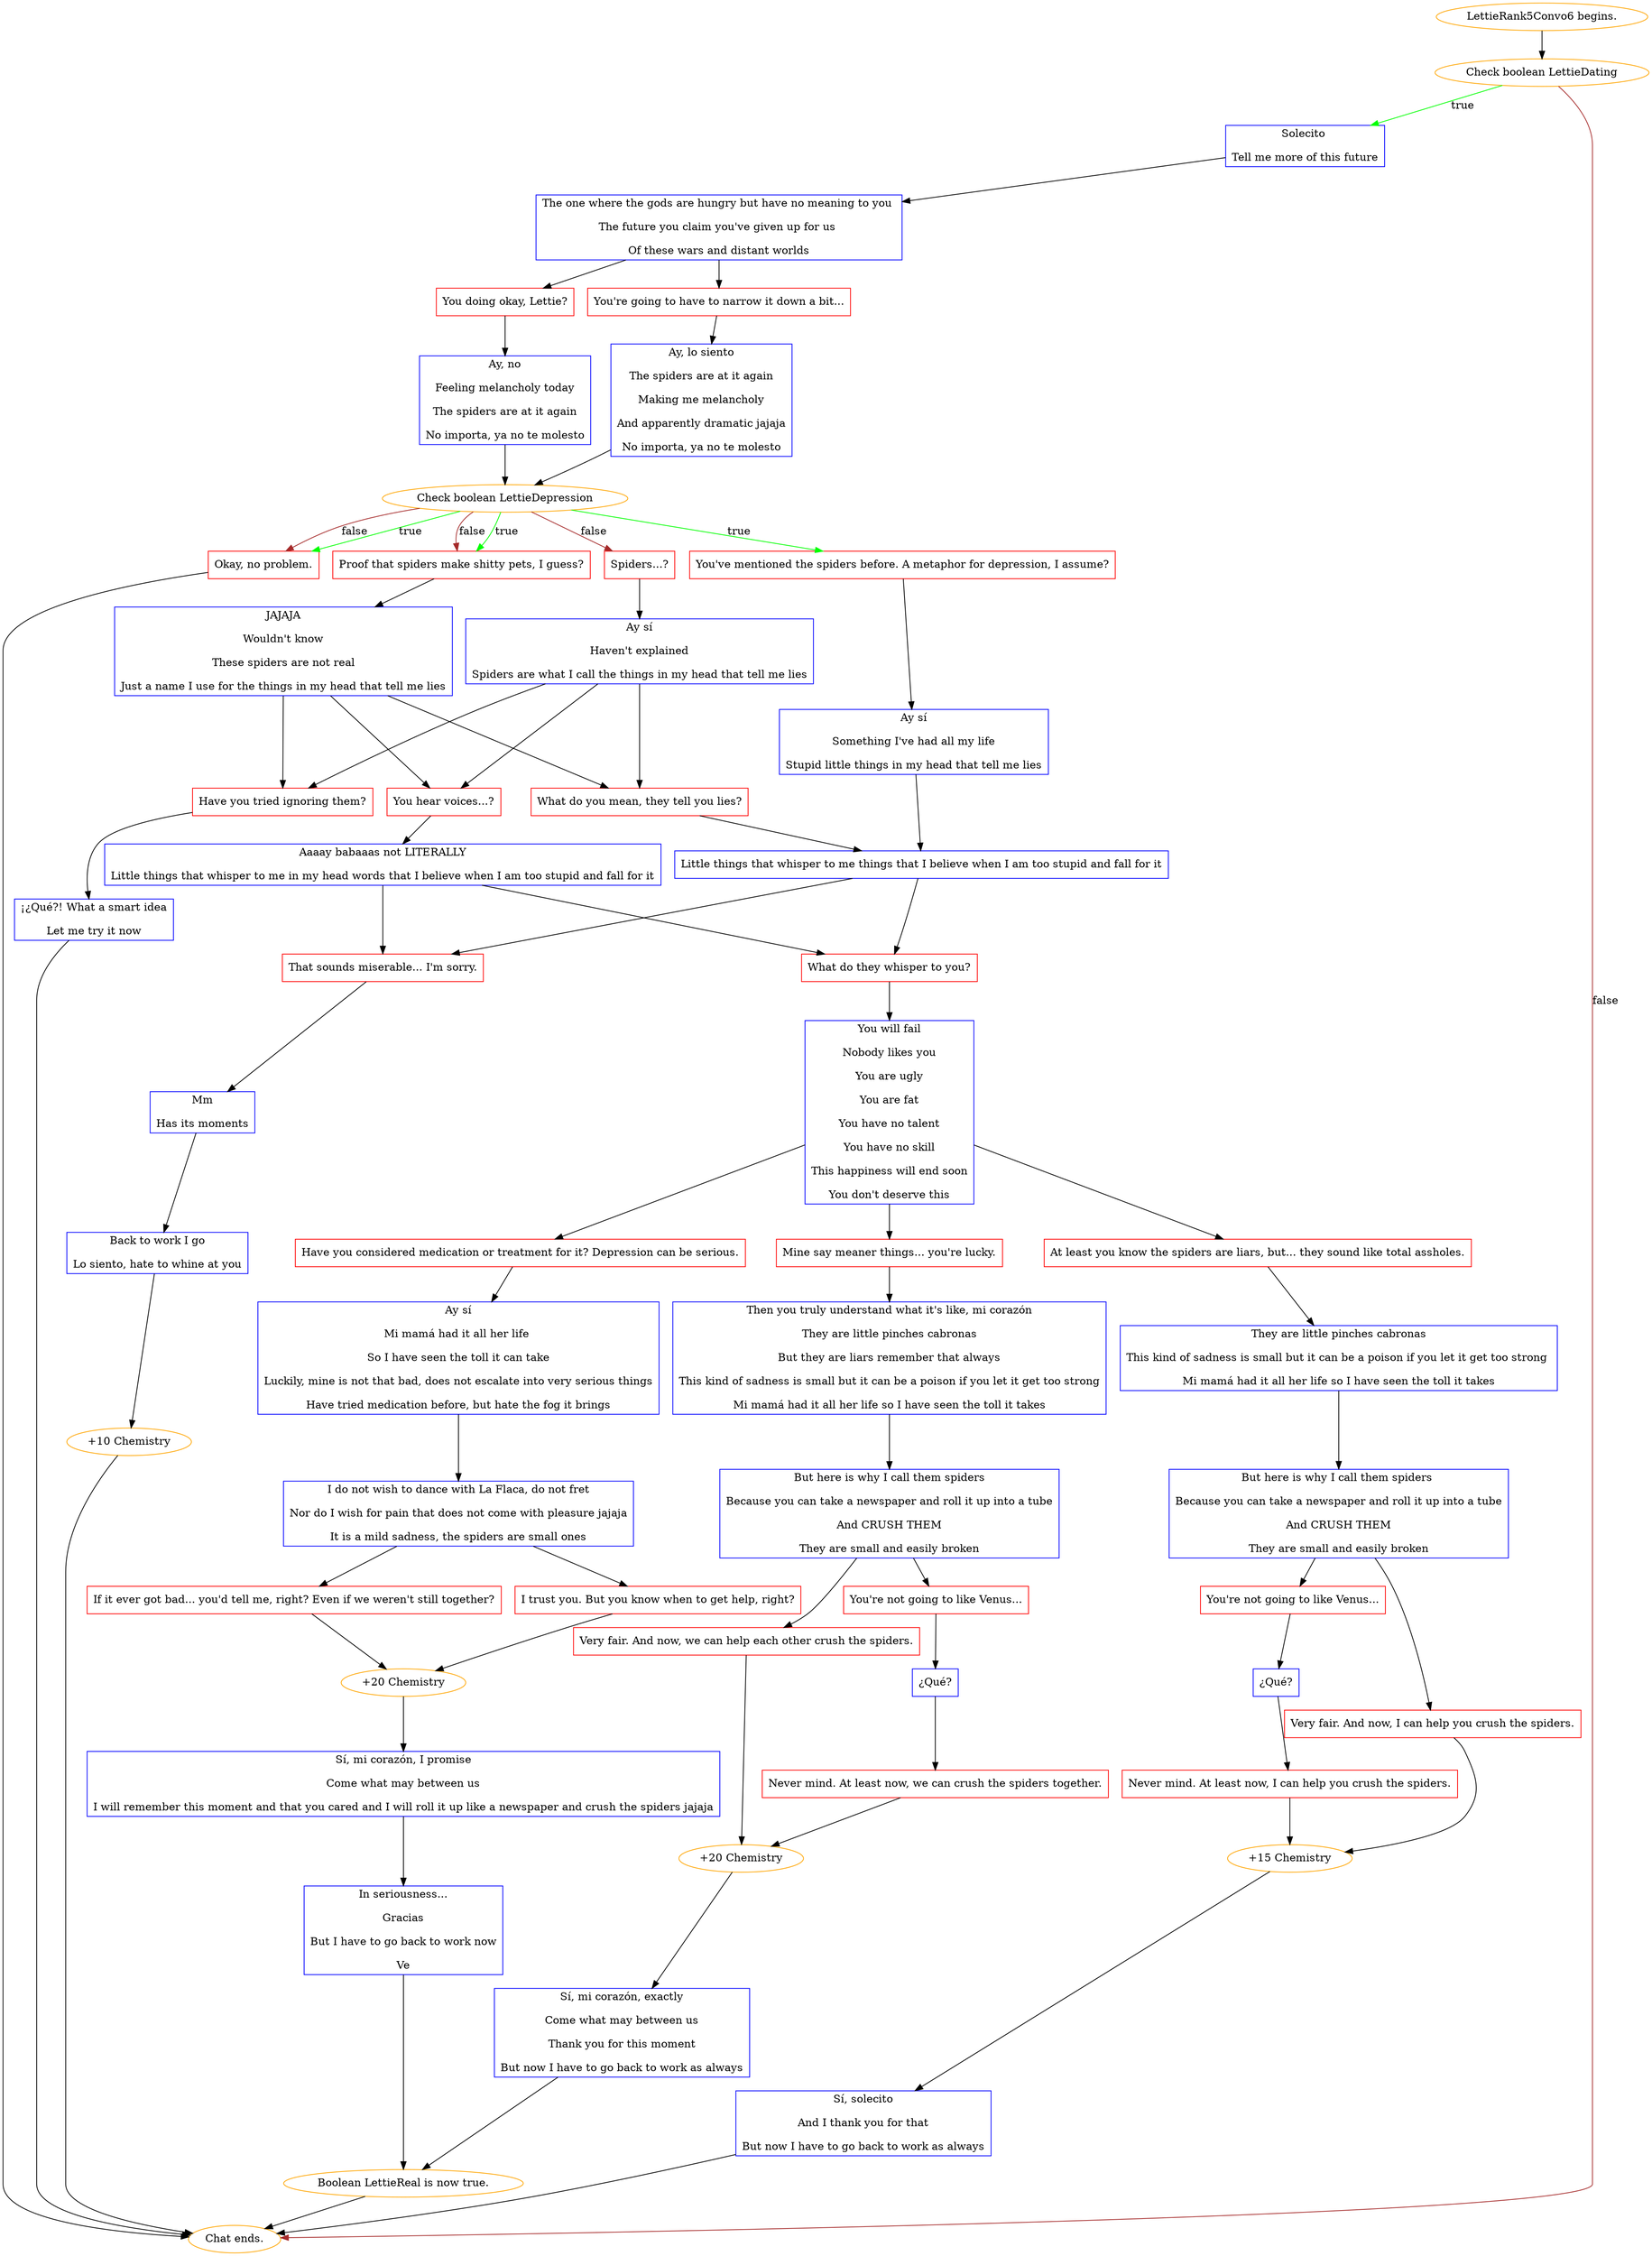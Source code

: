 digraph {
	"LettieRank5Convo6 begins." [color=orange];
		"LettieRank5Convo6 begins." -> 2252;
	2252 [label="Check boolean LettieDating",color=orange];
		2252 -> 2254 [label=true,color=green];
		2252 -> "Chat ends." [label=false,color=brown];
	2254 [label="Solecito 
Tell me more of this future",shape=box,color=blue];
		2254 -> 2255;
	"Chat ends." [color=orange];
	2255 [label="The one where the gods are hungry but have no meaning to you 
The future you claim you've given up for us 
Of these wars and distant worlds",shape=box,color=blue];
		2255 -> 2256;
		2255 -> 2257;
	2256 [label="You doing okay, Lettie?",shape=box,color=red];
		2256 -> 2258;
	2257 [label="You're going to have to narrow it down a bit...",shape=box,color=red];
		2257 -> 2259;
	2258 [label="Ay, no
Feeling melancholy today
The spiders are at it again
No importa, ya no te molesto",shape=box,color=blue];
		2258 -> 2260;
	2259 [label="Ay, lo siento
The spiders are at it again
Making me melancholy
And apparently dramatic jajaja
No importa, ya no te molesto",shape=box,color=blue];
		2259 -> 2260;
	2260 [label="Check boolean LettieDepression",color=orange];
		2260 -> 2261 [label=true,color=green];
		2260 -> 2263 [label=true,color=green];
		2260 -> 2264 [label=true,color=green];
		2260 -> 2262 [label=false,color=brown];
		2260 -> 2263 [label=false,color=brown];
		2260 -> 2264 [label=false,color=brown];
	2261 [label="You've mentioned the spiders before. A metaphor for depression, I assume?",shape=box,color=red];
		2261 -> 2266;
	2263 [label="Proof that spiders make shitty pets, I guess?",shape=box,color=red];
		2263 -> 2313;
	2264 [label="Okay, no problem.",shape=box,color=red];
		2264 -> "Chat ends.";
	2262 [label="Spiders...?",shape=box,color=red];
		2262 -> 2267;
	2266 [label="Ay sí
Something I've had all my life
Stupid little things in my head that tell me lies",shape=box,color=blue];
		2266 -> 2272;
	2313 [label="JAJAJA
Wouldn't know
These spiders are not real
Just a name I use for the things in my head that tell me lies",shape=box,color=blue];
		2313 -> 2269;
		2313 -> 2270;
		2313 -> 2271;
	2267 [label="Ay sí
Haven't explained
Spiders are what I call the things in my head that tell me lies",shape=box,color=blue];
		2267 -> 2269;
		2267 -> 2270;
		2267 -> 2271;
	2272 [label="Little things that whisper to me things that I believe when I am too stupid and fall for it",shape=box,color=blue];
		2272 -> 2276;
		2272 -> 2277;
	2269 [label="What do you mean, they tell you lies?",shape=box,color=red];
		2269 -> 2272;
	2270 [label="You hear voices...?",shape=box,color=red];
		2270 -> 2273;
	2271 [label="Have you tried ignoring them?",shape=box,color=red];
		2271 -> 2274;
	2276 [label="What do they whisper to you?",shape=box,color=red];
		2276 -> 2282;
	2277 [label="That sounds miserable... I'm sorry.",shape=box,color=red];
		2277 -> 2278;
	2273 [label="Aaaay babaaas not LITERALLY
Little things that whisper to me in my head words that I believe when I am too stupid and fall for it",shape=box,color=blue];
		2273 -> 2276;
		2273 -> 2277;
	2274 [label="¡¿Qué?! What a smart idea
Let me try it now",shape=box,color=blue];
		2274 -> "Chat ends.";
	2282 [label="You will fail
Nobody likes you
You are ugly
You are fat
You have no talent
You have no skill
This happiness will end soon
You don't deserve this",shape=box,color=blue];
		2282 -> 2283;
		2282 -> 2284;
		2282 -> 2285;
	2278 [label="Mm
Has its moments",shape=box,color=blue];
		2278 -> 2279;
	2283 [label="At least you know the spiders are liars, but... they sound like total assholes.",shape=box,color=red];
		2283 -> 2286;
	2284 [label="Mine say meaner things... you're lucky.",shape=box,color=red];
		2284 -> 2287;
	2285 [label="Have you considered medication or treatment for it? Depression can be serious.",shape=box,color=red];
		2285 -> 2288;
	2279 [label="Back to work I go
Lo siento, hate to whine at you",shape=box,color=blue];
		2279 -> 2280;
	2286 [label="They are little pinches cabronas
This kind of sadness is small but it can be a poison if you let it get too strong 
Mi mamá had it all her life so I have seen the toll it takes",shape=box,color=blue];
		2286 -> 2289;
	2287 [label="Then you truly understand what it's like, mi corazón
They are little pinches cabronas
But they are liars remember that always
This kind of sadness is small but it can be a poison if you let it get too strong
Mi mamá had it all her life so I have seen the toll it takes",shape=box,color=blue];
		2287 -> 2290;
	2288 [label="Ay sí
Mi mamá had it all her life 
So I have seen the toll it can take
Luckily, mine is not that bad, does not escalate into very serious things
Have tried medication before, but hate the fog it brings",shape=box,color=blue];
		2288 -> 2291;
	2280 [label="+10 Chemistry",color=orange];
		2280 -> "Chat ends.";
	2289 [label="But here is why I call them spiders 
Because you can take a newspaper and roll it up into a tube
And CRUSH THEM
They are small and easily broken",shape=box,color=blue];
		2289 -> 2292;
		2289 -> 2293;
	2290 [label="But here is why I call them spiders
Because you can take a newspaper and roll it up into a tube
And CRUSH THEM
They are small and easily broken",shape=box,color=blue];
		2290 -> 2294;
		2290 -> 2295;
	2291 [label="I do not wish to dance with La Flaca, do not fret
Nor do I wish for pain that does not come with pleasure jajaja
It is a mild sadness, the spiders are small ones",shape=box,color=blue];
		2291 -> 2296;
		2291 -> 2297;
	2292 [label="You're not going to like Venus...",shape=box,color=red];
		2292 -> 2298;
	2293 [label="Very fair. And now, I can help you crush the spiders.",shape=box,color=red];
		2293 -> 2304;
	2294 [label="You're not going to like Venus...",shape=box,color=red];
		2294 -> 2299;
	2295 [label="Very fair. And now, we can help each other crush the spiders.",shape=box,color=red];
		2295 -> 2308;
	2296 [label="I trust you. But you know when to get help, right?",shape=box,color=red];
		2296 -> 2311;
	2297 [label="If it ever got bad... you'd tell me, right? Even if we weren't still together?",shape=box,color=red];
		2297 -> 2311;
	2298 [label="¿Qué?",shape=box,color=blue];
		2298 -> 2301;
	2304 [label="+15 Chemistry",color=orange];
		2304 -> 2303;
	2299 [label="¿Qué?",shape=box,color=blue];
		2299 -> 2302;
	2308 [label="+20 Chemistry",color=orange];
		2308 -> 2306;
	2311 [label="+20 Chemistry",color=orange];
		2311 -> 2300;
	2301 [label="Never mind. At least now, I can help you crush the spiders.",shape=box,color=red];
		2301 -> 2304;
	2303 [label="Sí, solecito
And I thank you for that
But now I have to go back to work as always",shape=box,color=blue];
		2303 -> "Chat ends.";
	2302 [label="Never mind. At least now, we can crush the spiders together.",shape=box,color=red];
		2302 -> 2308;
	2306 [label="Sí, mi corazón, exactly
Come what may between us
Thank you for this moment
But now I have to go back to work as always",shape=box,color=blue];
		2306 -> "/EE/Types/Engine/SetBooleanDialogueNode:LettieReal:Chat ends.";
	2300 [label="Sí, mi corazón, I promise
Come what may between us
I will remember this moment and that you cared and I will roll it up like a newspaper and crush the spiders jajaja",shape=box,color=blue];
		2300 -> 2310;
	"/EE/Types/Engine/SetBooleanDialogueNode:LettieReal:Chat ends." [label="Boolean LettieReal is now true.",color=orange];
		"/EE/Types/Engine/SetBooleanDialogueNode:LettieReal:Chat ends." -> "Chat ends.";
	2310 [label="In seriousness...
Gracias
But I have to go back to work now
Ve",shape=box,color=blue];
		2310 -> "/EE/Types/Engine/SetBooleanDialogueNode:LettieReal:Chat ends.";
}
